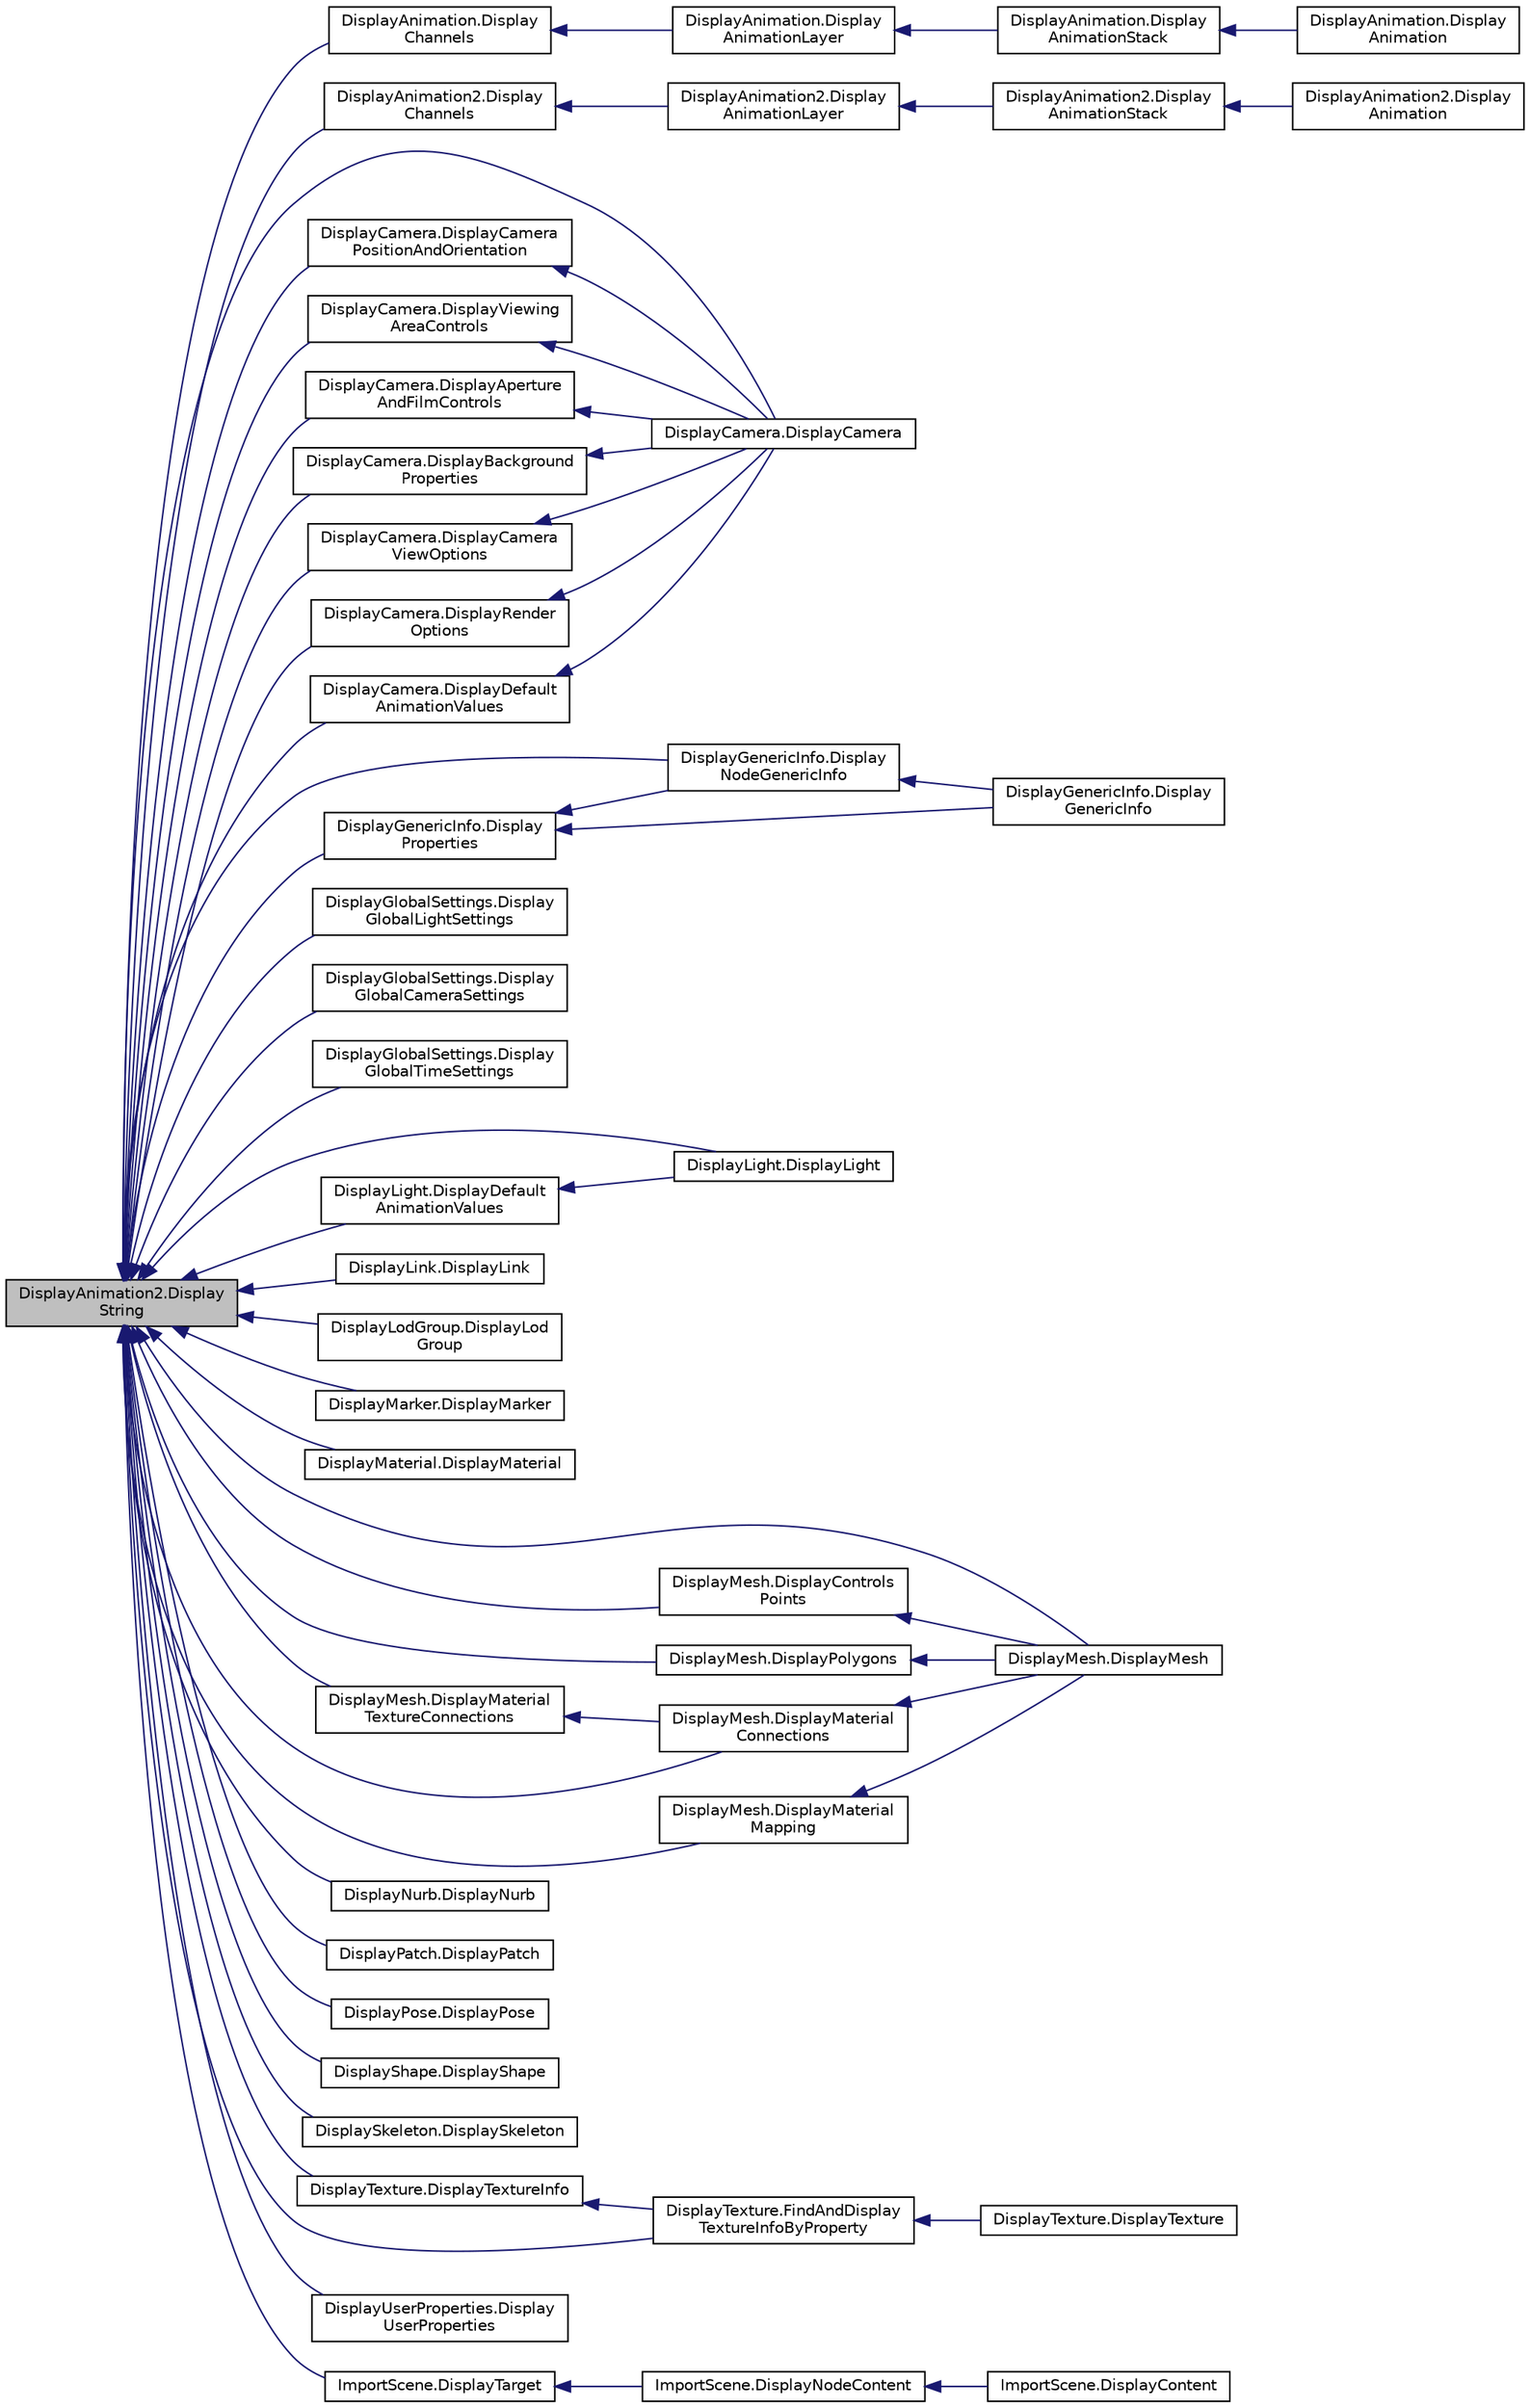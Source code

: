 digraph "DisplayAnimation2.DisplayString"
{
  edge [fontname="Helvetica",fontsize="10",labelfontname="Helvetica",labelfontsize="10"];
  node [fontname="Helvetica",fontsize="10",shape=record];
  rankdir="LR";
  Node147 [label="DisplayAnimation2.Display\lString",height=0.2,width=0.4,color="black", fillcolor="grey75", style="filled", fontcolor="black"];
  Node147 -> Node148 [dir="back",color="midnightblue",fontsize="10",style="solid",fontname="Helvetica"];
  Node148 [label="DisplayAnimation.Display\lChannels",height=0.2,width=0.4,color="black", fillcolor="white", style="filled",URL="$namespace_display_animation.html#ac711b47e4bacac4e6ea3a13952d04789"];
  Node148 -> Node149 [dir="back",color="midnightblue",fontsize="10",style="solid",fontname="Helvetica"];
  Node149 [label="DisplayAnimation.Display\lAnimationLayer",height=0.2,width=0.4,color="black", fillcolor="white", style="filled",URL="$namespace_display_animation.html#a4fd3c17c01601261c0804e033c5dbc54"];
  Node149 -> Node150 [dir="back",color="midnightblue",fontsize="10",style="solid",fontname="Helvetica"];
  Node150 [label="DisplayAnimation.Display\lAnimationStack",height=0.2,width=0.4,color="black", fillcolor="white", style="filled",URL="$namespace_display_animation.html#a560436e55d1f2d1f4aaff438e885a889"];
  Node150 -> Node151 [dir="back",color="midnightblue",fontsize="10",style="solid",fontname="Helvetica"];
  Node151 [label="DisplayAnimation.Display\lAnimation",height=0.2,width=0.4,color="black", fillcolor="white", style="filled",URL="$namespace_display_animation.html#a880f245c5b956a6c385dd32a1fc0847b"];
  Node147 -> Node152 [dir="back",color="midnightblue",fontsize="10",style="solid",fontname="Helvetica"];
  Node152 [label="DisplayAnimation2.Display\lChannels",height=0.2,width=0.4,color="black", fillcolor="white", style="filled",URL="$namespace_display_animation2.html#a5d4a4f3638af7347010f27ba9d6a5320"];
  Node152 -> Node153 [dir="back",color="midnightblue",fontsize="10",style="solid",fontname="Helvetica"];
  Node153 [label="DisplayAnimation2.Display\lAnimationLayer",height=0.2,width=0.4,color="black", fillcolor="white", style="filled",URL="$namespace_display_animation2.html#a87bcefe9ae4144d32e93a4fa58ee269d"];
  Node153 -> Node154 [dir="back",color="midnightblue",fontsize="10",style="solid",fontname="Helvetica"];
  Node154 [label="DisplayAnimation2.Display\lAnimationStack",height=0.2,width=0.4,color="black", fillcolor="white", style="filled",URL="$namespace_display_animation2.html#ad815732d177f54a16c36204ce2999fdd"];
  Node154 -> Node155 [dir="back",color="midnightblue",fontsize="10",style="solid",fontname="Helvetica"];
  Node155 [label="DisplayAnimation2.Display\lAnimation",height=0.2,width=0.4,color="black", fillcolor="white", style="filled",URL="$namespace_display_animation2.html#a040eda58238b1f63cd4229891c8b8753"];
  Node147 -> Node156 [dir="back",color="midnightblue",fontsize="10",style="solid",fontname="Helvetica"];
  Node156 [label="DisplayCamera.DisplayCamera",height=0.2,width=0.4,color="black", fillcolor="white", style="filled",URL="$namespace_display_camera.html#a8bcf7a6408b4fc2b2da40aac12f48ac3"];
  Node147 -> Node157 [dir="back",color="midnightblue",fontsize="10",style="solid",fontname="Helvetica"];
  Node157 [label="DisplayCamera.DisplayCamera\lPositionAndOrientation",height=0.2,width=0.4,color="black", fillcolor="white", style="filled",URL="$namespace_display_camera.html#a383f3ba6e5e74dab14b9fcb1b143376e"];
  Node157 -> Node156 [dir="back",color="midnightblue",fontsize="10",style="solid",fontname="Helvetica"];
  Node147 -> Node158 [dir="back",color="midnightblue",fontsize="10",style="solid",fontname="Helvetica"];
  Node158 [label="DisplayCamera.DisplayViewing\lAreaControls",height=0.2,width=0.4,color="black", fillcolor="white", style="filled",URL="$namespace_display_camera.html#ad03e7cbcdea564576d8a0372d2d20099"];
  Node158 -> Node156 [dir="back",color="midnightblue",fontsize="10",style="solid",fontname="Helvetica"];
  Node147 -> Node159 [dir="back",color="midnightblue",fontsize="10",style="solid",fontname="Helvetica"];
  Node159 [label="DisplayCamera.DisplayAperture\lAndFilmControls",height=0.2,width=0.4,color="black", fillcolor="white", style="filled",URL="$namespace_display_camera.html#a96c32aeaf47f0a1715e8f21b7177afab"];
  Node159 -> Node156 [dir="back",color="midnightblue",fontsize="10",style="solid",fontname="Helvetica"];
  Node147 -> Node160 [dir="back",color="midnightblue",fontsize="10",style="solid",fontname="Helvetica"];
  Node160 [label="DisplayCamera.DisplayBackground\lProperties",height=0.2,width=0.4,color="black", fillcolor="white", style="filled",URL="$namespace_display_camera.html#a714932b9564ba7802dd1e92c3908da3d"];
  Node160 -> Node156 [dir="back",color="midnightblue",fontsize="10",style="solid",fontname="Helvetica"];
  Node147 -> Node161 [dir="back",color="midnightblue",fontsize="10",style="solid",fontname="Helvetica"];
  Node161 [label="DisplayCamera.DisplayCamera\lViewOptions",height=0.2,width=0.4,color="black", fillcolor="white", style="filled",URL="$namespace_display_camera.html#aba2e1c221dcfce0d6e68860ee2b8716c"];
  Node161 -> Node156 [dir="back",color="midnightblue",fontsize="10",style="solid",fontname="Helvetica"];
  Node147 -> Node162 [dir="back",color="midnightblue",fontsize="10",style="solid",fontname="Helvetica"];
  Node162 [label="DisplayCamera.DisplayRender\lOptions",height=0.2,width=0.4,color="black", fillcolor="white", style="filled",URL="$namespace_display_camera.html#a0f97116ac35b4dcb17c6ddd917eebcd8"];
  Node162 -> Node156 [dir="back",color="midnightblue",fontsize="10",style="solid",fontname="Helvetica"];
  Node147 -> Node163 [dir="back",color="midnightblue",fontsize="10",style="solid",fontname="Helvetica"];
  Node163 [label="DisplayCamera.DisplayDefault\lAnimationValues",height=0.2,width=0.4,color="black", fillcolor="white", style="filled",URL="$namespace_display_camera.html#a9d3a19241d1c8bbb762ae5cfd6ec29d8"];
  Node163 -> Node156 [dir="back",color="midnightblue",fontsize="10",style="solid",fontname="Helvetica"];
  Node147 -> Node164 [dir="back",color="midnightblue",fontsize="10",style="solid",fontname="Helvetica"];
  Node164 [label="DisplayGenericInfo.Display\lNodeGenericInfo",height=0.2,width=0.4,color="black", fillcolor="white", style="filled",URL="$namespace_display_generic_info.html#abb5d03bf361368bbe20b440e69bfaf99"];
  Node164 -> Node165 [dir="back",color="midnightblue",fontsize="10",style="solid",fontname="Helvetica"];
  Node165 [label="DisplayGenericInfo.Display\lGenericInfo",height=0.2,width=0.4,color="black", fillcolor="white", style="filled",URL="$namespace_display_generic_info.html#a4b18a2c8214b64abe8747ef67948cecf"];
  Node147 -> Node166 [dir="back",color="midnightblue",fontsize="10",style="solid",fontname="Helvetica"];
  Node166 [label="DisplayGenericInfo.Display\lProperties",height=0.2,width=0.4,color="black", fillcolor="white", style="filled",URL="$namespace_display_generic_info.html#a5df606a5fc66507df9713e52a7fc5fa2"];
  Node166 -> Node165 [dir="back",color="midnightblue",fontsize="10",style="solid",fontname="Helvetica"];
  Node166 -> Node164 [dir="back",color="midnightblue",fontsize="10",style="solid",fontname="Helvetica"];
  Node147 -> Node167 [dir="back",color="midnightblue",fontsize="10",style="solid",fontname="Helvetica"];
  Node167 [label="DisplayGlobalSettings.Display\lGlobalLightSettings",height=0.2,width=0.4,color="black", fillcolor="white", style="filled",URL="$namespace_display_global_settings.html#aed5dc6eed71477fb263de87414837f89"];
  Node147 -> Node168 [dir="back",color="midnightblue",fontsize="10",style="solid",fontname="Helvetica"];
  Node168 [label="DisplayGlobalSettings.Display\lGlobalCameraSettings",height=0.2,width=0.4,color="black", fillcolor="white", style="filled",URL="$namespace_display_global_settings.html#a07ecbc6845e16da14a7c8298870f3398"];
  Node147 -> Node169 [dir="back",color="midnightblue",fontsize="10",style="solid",fontname="Helvetica"];
  Node169 [label="DisplayGlobalSettings.Display\lGlobalTimeSettings",height=0.2,width=0.4,color="black", fillcolor="white", style="filled",URL="$namespace_display_global_settings.html#af586478da702508b3e252312017a1025"];
  Node147 -> Node170 [dir="back",color="midnightblue",fontsize="10",style="solid",fontname="Helvetica"];
  Node170 [label="DisplayLight.DisplayLight",height=0.2,width=0.4,color="black", fillcolor="white", style="filled",URL="$namespace_display_light.html#a4405713dc7552fc664d1b2d71e2ace07"];
  Node147 -> Node171 [dir="back",color="midnightblue",fontsize="10",style="solid",fontname="Helvetica"];
  Node171 [label="DisplayLight.DisplayDefault\lAnimationValues",height=0.2,width=0.4,color="black", fillcolor="white", style="filled",URL="$namespace_display_light.html#a5caafa75376aa888f794310597d466e8"];
  Node171 -> Node170 [dir="back",color="midnightblue",fontsize="10",style="solid",fontname="Helvetica"];
  Node147 -> Node172 [dir="back",color="midnightblue",fontsize="10",style="solid",fontname="Helvetica"];
  Node172 [label="DisplayLink.DisplayLink",height=0.2,width=0.4,color="black", fillcolor="white", style="filled",URL="$namespace_display_link.html#af46b3c09f8eb4c76ceb6fd791e735a5c"];
  Node147 -> Node173 [dir="back",color="midnightblue",fontsize="10",style="solid",fontname="Helvetica"];
  Node173 [label="DisplayLodGroup.DisplayLod\lGroup",height=0.2,width=0.4,color="black", fillcolor="white", style="filled",URL="$namespace_display_lod_group.html#aa6a425cdad4fc0aa92498e01a751bbc8"];
  Node147 -> Node174 [dir="back",color="midnightblue",fontsize="10",style="solid",fontname="Helvetica"];
  Node174 [label="DisplayMarker.DisplayMarker",height=0.2,width=0.4,color="black", fillcolor="white", style="filled",URL="$namespace_display_marker.html#a8cd094b00b3f3c1b05570a7236e42bac"];
  Node147 -> Node175 [dir="back",color="midnightblue",fontsize="10",style="solid",fontname="Helvetica"];
  Node175 [label="DisplayMaterial.DisplayMaterial",height=0.2,width=0.4,color="black", fillcolor="white", style="filled",URL="$namespace_display_material.html#afd52930c7a7f86c1fb22b7816ddc28f7"];
  Node147 -> Node176 [dir="back",color="midnightblue",fontsize="10",style="solid",fontname="Helvetica"];
  Node176 [label="DisplayMesh.DisplayMesh",height=0.2,width=0.4,color="black", fillcolor="white", style="filled",URL="$namespace_display_mesh.html#ad7aad925c6b08488410a66263097aa1f"];
  Node147 -> Node177 [dir="back",color="midnightblue",fontsize="10",style="solid",fontname="Helvetica"];
  Node177 [label="DisplayMesh.DisplayControls\lPoints",height=0.2,width=0.4,color="black", fillcolor="white", style="filled",URL="$namespace_display_mesh.html#aac1370c3bfef8f9354b2d6542de7a061"];
  Node177 -> Node176 [dir="back",color="midnightblue",fontsize="10",style="solid",fontname="Helvetica"];
  Node147 -> Node178 [dir="back",color="midnightblue",fontsize="10",style="solid",fontname="Helvetica"];
  Node178 [label="DisplayMesh.DisplayPolygons",height=0.2,width=0.4,color="black", fillcolor="white", style="filled",URL="$namespace_display_mesh.html#a12110409bb6a31e9740575ed9606c56e"];
  Node178 -> Node176 [dir="back",color="midnightblue",fontsize="10",style="solid",fontname="Helvetica"];
  Node147 -> Node179 [dir="back",color="midnightblue",fontsize="10",style="solid",fontname="Helvetica"];
  Node179 [label="DisplayMesh.DisplayMaterial\lTextureConnections",height=0.2,width=0.4,color="black", fillcolor="white", style="filled",URL="$namespace_display_mesh.html#a7eb7ba12a47ad0cb8f08bd82eacbb280"];
  Node179 -> Node180 [dir="back",color="midnightblue",fontsize="10",style="solid",fontname="Helvetica"];
  Node180 [label="DisplayMesh.DisplayMaterial\lConnections",height=0.2,width=0.4,color="black", fillcolor="white", style="filled",URL="$namespace_display_mesh.html#ae201819e291cbd72b316e3e9a9e3545a"];
  Node180 -> Node176 [dir="back",color="midnightblue",fontsize="10",style="solid",fontname="Helvetica"];
  Node147 -> Node180 [dir="back",color="midnightblue",fontsize="10",style="solid",fontname="Helvetica"];
  Node147 -> Node181 [dir="back",color="midnightblue",fontsize="10",style="solid",fontname="Helvetica"];
  Node181 [label="DisplayMesh.DisplayMaterial\lMapping",height=0.2,width=0.4,color="black", fillcolor="white", style="filled",URL="$namespace_display_mesh.html#a0fe80bf2a361cb7762de06b812d0b7cb"];
  Node181 -> Node176 [dir="back",color="midnightblue",fontsize="10",style="solid",fontname="Helvetica"];
  Node147 -> Node182 [dir="back",color="midnightblue",fontsize="10",style="solid",fontname="Helvetica"];
  Node182 [label="DisplayNurb.DisplayNurb",height=0.2,width=0.4,color="black", fillcolor="white", style="filled",URL="$namespace_display_nurb.html#ac2e0d6539d92bec45881cb3e1161de28"];
  Node147 -> Node183 [dir="back",color="midnightblue",fontsize="10",style="solid",fontname="Helvetica"];
  Node183 [label="DisplayPatch.DisplayPatch",height=0.2,width=0.4,color="black", fillcolor="white", style="filled",URL="$namespace_display_patch.html#a48c0fc18609dd4a4a0694745adb652aa"];
  Node147 -> Node184 [dir="back",color="midnightblue",fontsize="10",style="solid",fontname="Helvetica"];
  Node184 [label="DisplayPose.DisplayPose",height=0.2,width=0.4,color="black", fillcolor="white", style="filled",URL="$namespace_display_pose.html#aa6ef9e7862b03171ee746def2ae1da08"];
  Node147 -> Node185 [dir="back",color="midnightblue",fontsize="10",style="solid",fontname="Helvetica"];
  Node185 [label="DisplayShape.DisplayShape",height=0.2,width=0.4,color="black", fillcolor="white", style="filled",URL="$namespace_display_shape.html#aa2cad22840c44d071824b98fd196f44d"];
  Node147 -> Node186 [dir="back",color="midnightblue",fontsize="10",style="solid",fontname="Helvetica"];
  Node186 [label="DisplaySkeleton.DisplaySkeleton",height=0.2,width=0.4,color="black", fillcolor="white", style="filled",URL="$namespace_display_skeleton.html#aa54779a422e84878e9265fea50c49f26"];
  Node147 -> Node187 [dir="back",color="midnightblue",fontsize="10",style="solid",fontname="Helvetica"];
  Node187 [label="DisplayTexture.DisplayTextureInfo",height=0.2,width=0.4,color="black", fillcolor="white", style="filled",URL="$namespace_display_texture.html#ac754509caa833a15e98cbeb4e0b4370b"];
  Node187 -> Node188 [dir="back",color="midnightblue",fontsize="10",style="solid",fontname="Helvetica"];
  Node188 [label="DisplayTexture.FindAndDisplay\lTextureInfoByProperty",height=0.2,width=0.4,color="black", fillcolor="white", style="filled",URL="$namespace_display_texture.html#a14a510f441689b07a9c7582ca3f77b05"];
  Node188 -> Node189 [dir="back",color="midnightblue",fontsize="10",style="solid",fontname="Helvetica"];
  Node189 [label="DisplayTexture.DisplayTexture",height=0.2,width=0.4,color="black", fillcolor="white", style="filled",URL="$namespace_display_texture.html#a196d9378478944c20fc1a6b74f2ffb95"];
  Node147 -> Node188 [dir="back",color="midnightblue",fontsize="10",style="solid",fontname="Helvetica"];
  Node147 -> Node190 [dir="back",color="midnightblue",fontsize="10",style="solid",fontname="Helvetica"];
  Node190 [label="DisplayUserProperties.Display\lUserProperties",height=0.2,width=0.4,color="black", fillcolor="white", style="filled",URL="$namespace_display_user_properties.html#a7f8a97449fa115aa712358522aee0e90"];
  Node147 -> Node191 [dir="back",color="midnightblue",fontsize="10",style="solid",fontname="Helvetica"];
  Node191 [label="ImportScene.DisplayTarget",height=0.2,width=0.4,color="black", fillcolor="white", style="filled",URL="$namespace_import_scene.html#ab6985efc732c1079831ca9e90de52b14"];
  Node191 -> Node192 [dir="back",color="midnightblue",fontsize="10",style="solid",fontname="Helvetica"];
  Node192 [label="ImportScene.DisplayNodeContent",height=0.2,width=0.4,color="black", fillcolor="white", style="filled",URL="$namespace_import_scene.html#a0c11be1356357d5d5c557e376fb6c002"];
  Node192 -> Node193 [dir="back",color="midnightblue",fontsize="10",style="solid",fontname="Helvetica"];
  Node193 [label="ImportScene.DisplayContent",height=0.2,width=0.4,color="black", fillcolor="white", style="filled",URL="$namespace_import_scene.html#a1b0042b2b42d84b0b71bdd29fe59839f"];
}
